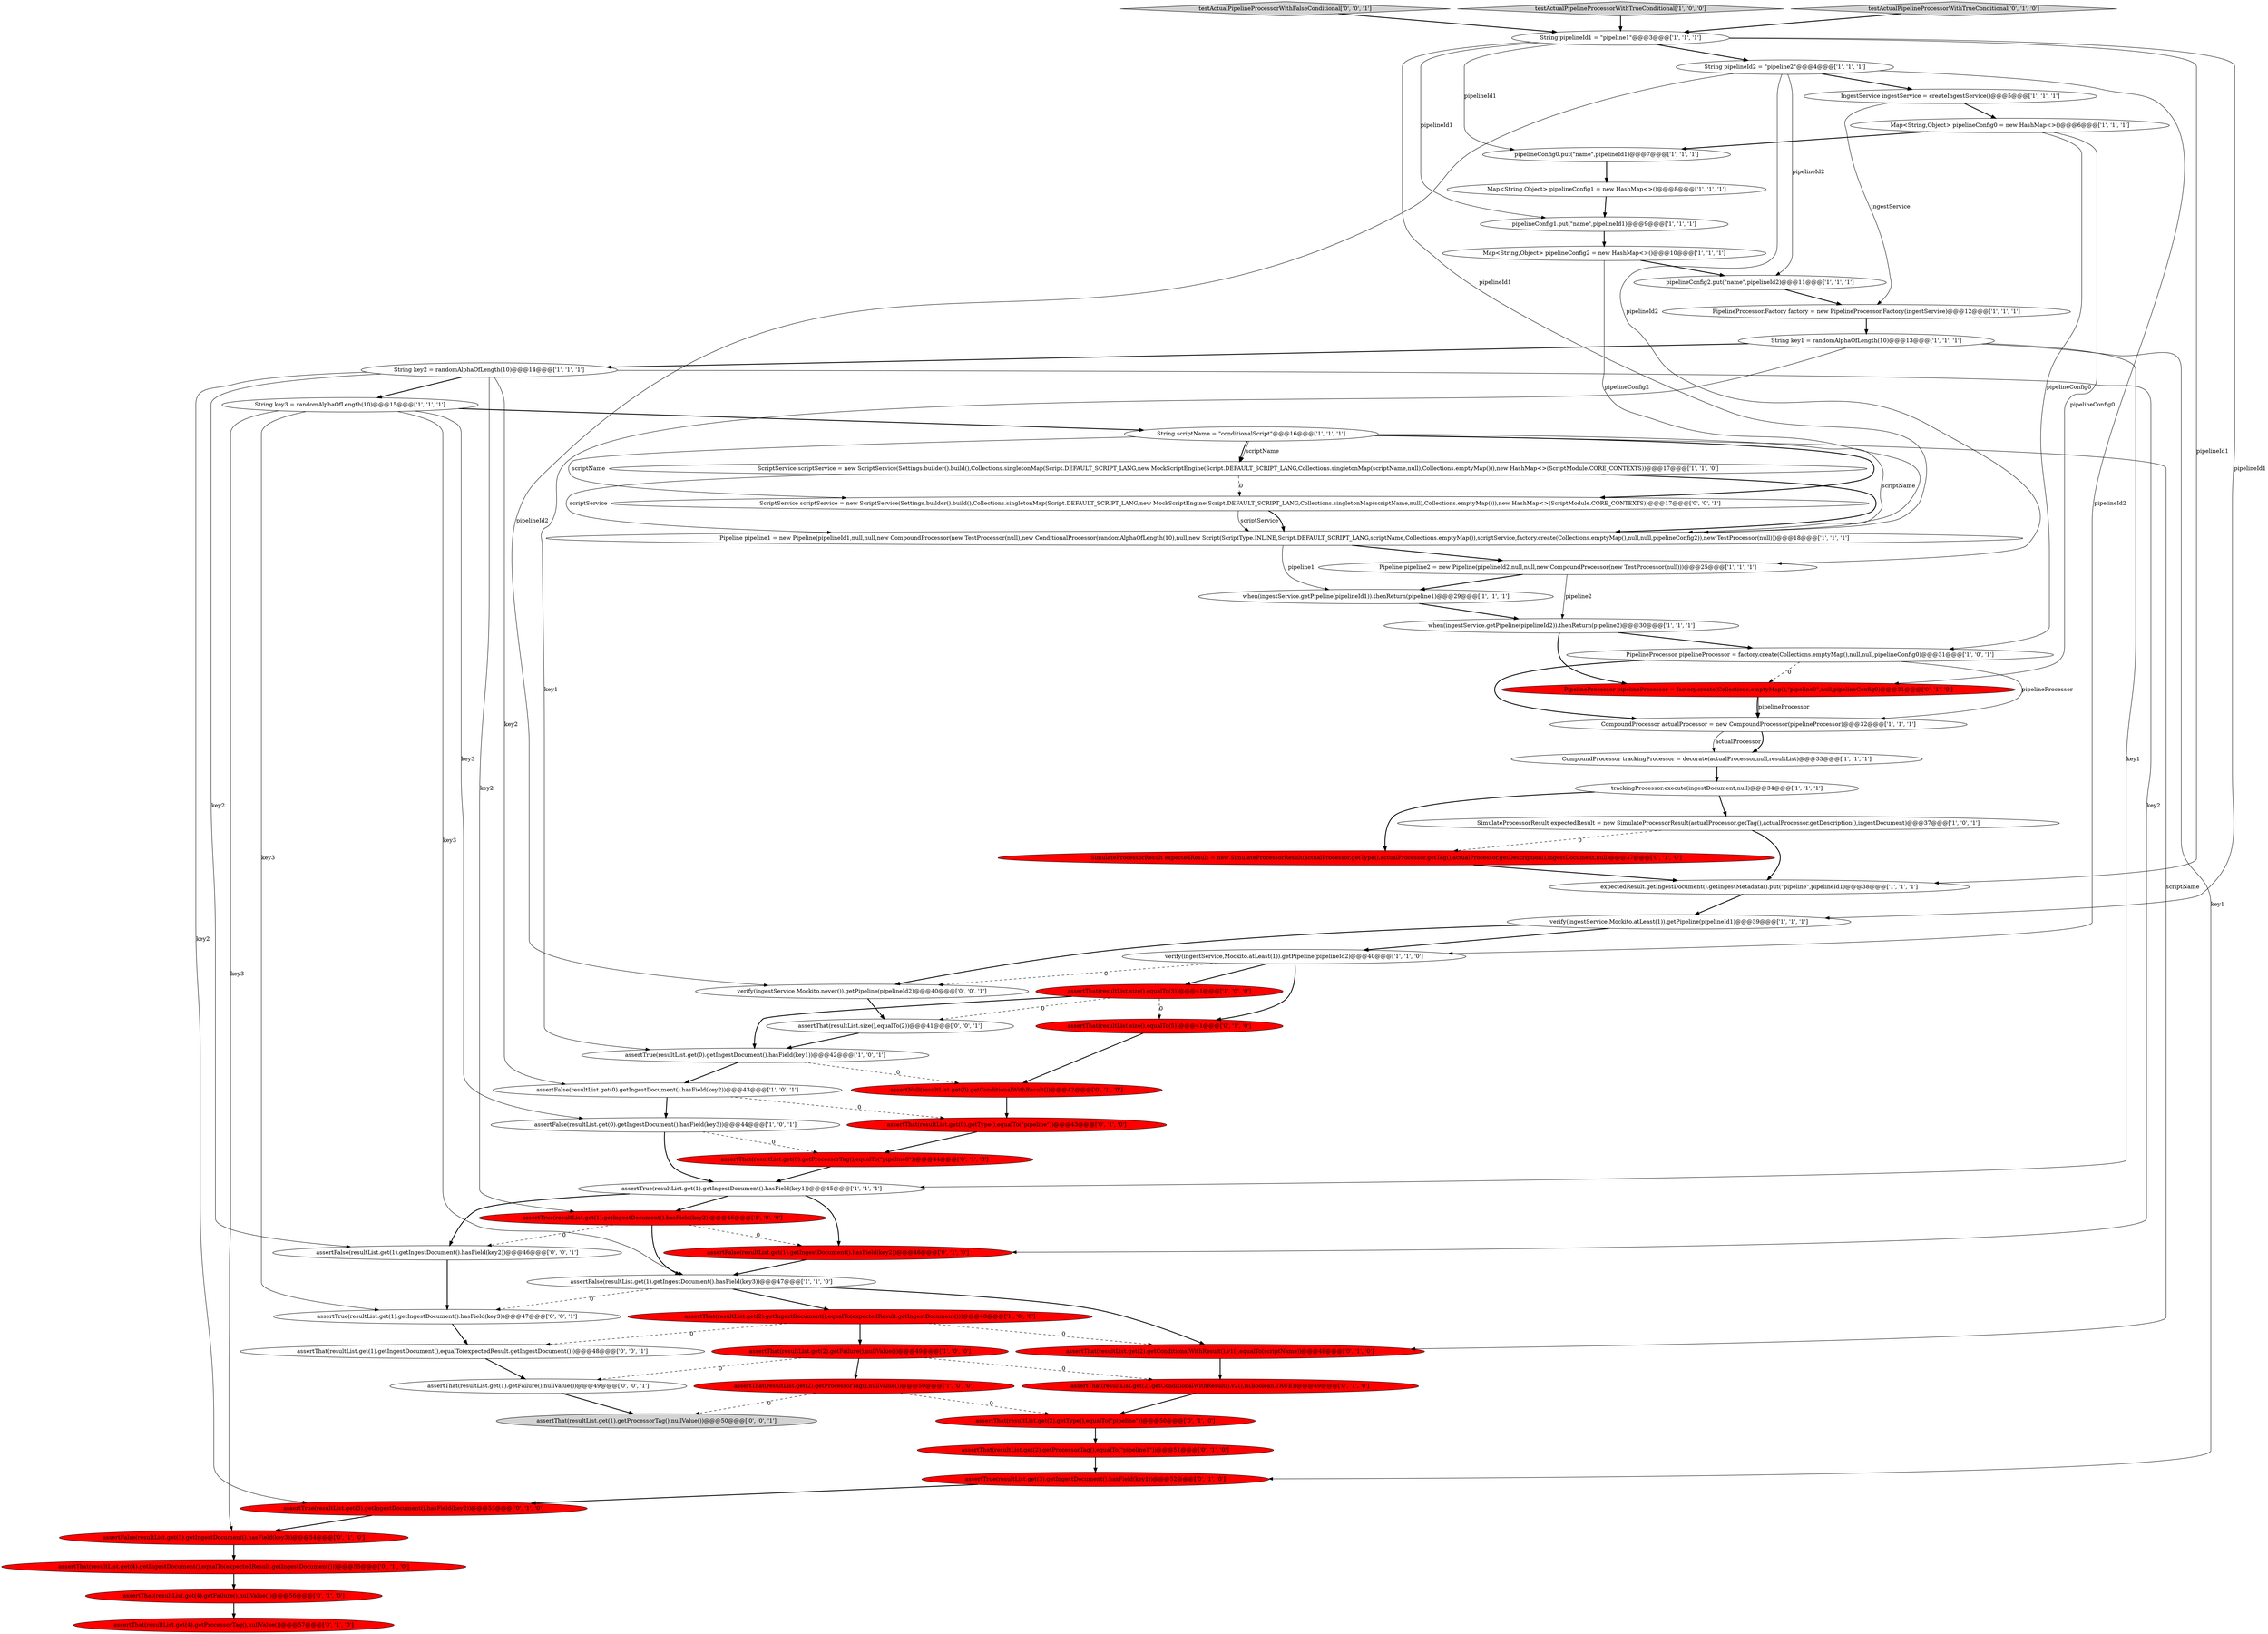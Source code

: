 digraph {
61 [style = filled, label = "testActualPipelineProcessorWithFalseConditional['0', '0', '1']", fillcolor = lightgray, shape = diamond image = "AAA0AAABBB3BBB"];
32 [style = filled, label = "IngestService ingestService = createIngestService()@@@5@@@['1', '1', '1']", fillcolor = white, shape = ellipse image = "AAA0AAABBB1BBB"];
34 [style = filled, label = "testActualPipelineProcessorWithTrueConditional['1', '0', '0']", fillcolor = lightgray, shape = diamond image = "AAA0AAABBB1BBB"];
0 [style = filled, label = "CompoundProcessor trackingProcessor = decorate(actualProcessor,null,resultList)@@@33@@@['1', '1', '1']", fillcolor = white, shape = ellipse image = "AAA0AAABBB1BBB"];
7 [style = filled, label = "assertFalse(resultList.get(1).getIngestDocument().hasField(key3))@@@47@@@['1', '1', '0']", fillcolor = white, shape = ellipse image = "AAA0AAABBB1BBB"];
53 [style = filled, label = "assertThat(resultList.get(0).getProcessorTag(),equalTo(\"pipeline0\"))@@@44@@@['0', '1', '0']", fillcolor = red, shape = ellipse image = "AAA1AAABBB2BBB"];
35 [style = filled, label = "assertTrue(resultList.get(1).getIngestDocument().hasField(key2))@@@46@@@['1', '0', '0']", fillcolor = red, shape = ellipse image = "AAA1AAABBB1BBB"];
45 [style = filled, label = "assertThat(resultList.get(4).getIngestDocument(),equalTo(expectedResult.getIngestDocument()))@@@55@@@['0', '1', '0']", fillcolor = red, shape = ellipse image = "AAA1AAABBB2BBB"];
50 [style = filled, label = "assertTrue(resultList.get(3).getIngestDocument().hasField(key2))@@@53@@@['0', '1', '0']", fillcolor = red, shape = ellipse image = "AAA1AAABBB2BBB"];
51 [style = filled, label = "assertThat(resultList.get(2).getConditionalWithResult().v2(),is(Boolean.TRUE))@@@49@@@['0', '1', '0']", fillcolor = red, shape = ellipse image = "AAA1AAABBB2BBB"];
12 [style = filled, label = "Map<String,Object> pipelineConfig2 = new HashMap<>()@@@10@@@['1', '1', '1']", fillcolor = white, shape = ellipse image = "AAA0AAABBB1BBB"];
31 [style = filled, label = "SimulateProcessorResult expectedResult = new SimulateProcessorResult(actualProcessor.getTag(),actualProcessor.getDescription(),ingestDocument)@@@37@@@['1', '0', '1']", fillcolor = white, shape = ellipse image = "AAA0AAABBB1BBB"];
44 [style = filled, label = "SimulateProcessorResult expectedResult = new SimulateProcessorResult(actualProcessor.getType(),actualProcessor.getTag(),actualProcessor.getDescription(),ingestDocument,null)@@@37@@@['0', '1', '0']", fillcolor = red, shape = ellipse image = "AAA1AAABBB2BBB"];
11 [style = filled, label = "Pipeline pipeline2 = new Pipeline(pipelineId2,null,null,new CompoundProcessor(new TestProcessor(null)))@@@25@@@['1', '1', '1']", fillcolor = white, shape = ellipse image = "AAA0AAABBB1BBB"];
47 [style = filled, label = "testActualPipelineProcessorWithTrueConditional['0', '1', '0']", fillcolor = lightgray, shape = diamond image = "AAA0AAABBB2BBB"];
33 [style = filled, label = "String key3 = randomAlphaOfLength(10)@@@15@@@['1', '1', '1']", fillcolor = white, shape = ellipse image = "AAA0AAABBB1BBB"];
43 [style = filled, label = "assertNull(resultList.get(0).getConditionalWithResult())@@@42@@@['0', '1', '0']", fillcolor = red, shape = ellipse image = "AAA1AAABBB2BBB"];
14 [style = filled, label = "when(ingestService.getPipeline(pipelineId2)).thenReturn(pipeline2)@@@30@@@['1', '1', '1']", fillcolor = white, shape = ellipse image = "AAA0AAABBB1BBB"];
3 [style = filled, label = "CompoundProcessor actualProcessor = new CompoundProcessor(pipelineProcessor)@@@32@@@['1', '1', '1']", fillcolor = white, shape = ellipse image = "AAA0AAABBB1BBB"];
18 [style = filled, label = "pipelineConfig1.put(\"name\",pipelineId1)@@@9@@@['1', '1', '1']", fillcolor = white, shape = ellipse image = "AAA0AAABBB1BBB"];
41 [style = filled, label = "assertThat(resultList.get(2).getType(),equalTo(\"pipeline\"))@@@50@@@['0', '1', '0']", fillcolor = red, shape = ellipse image = "AAA1AAABBB2BBB"];
55 [style = filled, label = "assertThat(resultList.get(0).getType(),equalTo(\"pipeline\"))@@@43@@@['0', '1', '0']", fillcolor = red, shape = ellipse image = "AAA1AAABBB2BBB"];
30 [style = filled, label = "pipelineConfig0.put(\"name\",pipelineId1)@@@7@@@['1', '1', '1']", fillcolor = white, shape = ellipse image = "AAA0AAABBB1BBB"];
57 [style = filled, label = "assertThat(resultList.size(),equalTo(2))@@@41@@@['0', '0', '1']", fillcolor = white, shape = ellipse image = "AAA0AAABBB3BBB"];
22 [style = filled, label = "assertThat(resultList.size(),equalTo(3))@@@41@@@['1', '0', '0']", fillcolor = red, shape = ellipse image = "AAA1AAABBB1BBB"];
21 [style = filled, label = "Map<String,Object> pipelineConfig0 = new HashMap<>()@@@6@@@['1', '1', '1']", fillcolor = white, shape = ellipse image = "AAA0AAABBB1BBB"];
62 [style = filled, label = "assertThat(resultList.get(1).getFailure(),nullValue())@@@49@@@['0', '0', '1']", fillcolor = white, shape = ellipse image = "AAA0AAABBB3BBB"];
28 [style = filled, label = "verify(ingestService,Mockito.atLeast(1)).getPipeline(pipelineId2)@@@40@@@['1', '1', '0']", fillcolor = white, shape = ellipse image = "AAA0AAABBB1BBB"];
26 [style = filled, label = "Pipeline pipeline1 = new Pipeline(pipelineId1,null,null,new CompoundProcessor(new TestProcessor(null),new ConditionalProcessor(randomAlphaOfLength(10),null,new Script(ScriptType.INLINE,Script.DEFAULT_SCRIPT_LANG,scriptName,Collections.emptyMap()),scriptService,factory.create(Collections.emptyMap(),null,null,pipelineConfig2)),new TestProcessor(null)))@@@18@@@['1', '1', '1']", fillcolor = white, shape = ellipse image = "AAA0AAABBB1BBB"];
59 [style = filled, label = "assertThat(resultList.get(1).getIngestDocument(),equalTo(expectedResult.getIngestDocument()))@@@48@@@['0', '0', '1']", fillcolor = white, shape = ellipse image = "AAA0AAABBB3BBB"];
6 [style = filled, label = "assertTrue(resultList.get(0).getIngestDocument().hasField(key1))@@@42@@@['1', '0', '1']", fillcolor = white, shape = ellipse image = "AAA0AAABBB1BBB"];
15 [style = filled, label = "assertThat(resultList.get(2).getIngestDocument(),equalTo(expectedResult.getIngestDocument()))@@@48@@@['1', '0', '0']", fillcolor = red, shape = ellipse image = "AAA1AAABBB1BBB"];
48 [style = filled, label = "PipelineProcessor pipelineProcessor = factory.create(Collections.emptyMap(),\"pipeline0\",null,pipelineConfig0)@@@31@@@['0', '1', '0']", fillcolor = red, shape = ellipse image = "AAA1AAABBB2BBB"];
58 [style = filled, label = "verify(ingestService,Mockito.never()).getPipeline(pipelineId2)@@@40@@@['0', '0', '1']", fillcolor = white, shape = ellipse image = "AAA0AAABBB3BBB"];
37 [style = filled, label = "assertFalse(resultList.get(0).getIngestDocument().hasField(key3))@@@44@@@['1', '0', '1']", fillcolor = white, shape = ellipse image = "AAA0AAABBB1BBB"];
10 [style = filled, label = "String scriptName = \"conditionalScript\"@@@16@@@['1', '1', '1']", fillcolor = white, shape = ellipse image = "AAA0AAABBB1BBB"];
49 [style = filled, label = "assertThat(resultList.size(),equalTo(5))@@@41@@@['0', '1', '0']", fillcolor = red, shape = ellipse image = "AAA1AAABBB2BBB"];
46 [style = filled, label = "assertTrue(resultList.get(3).getIngestDocument().hasField(key1))@@@52@@@['0', '1', '0']", fillcolor = red, shape = ellipse image = "AAA1AAABBB2BBB"];
2 [style = filled, label = "Map<String,Object> pipelineConfig1 = new HashMap<>()@@@8@@@['1', '1', '1']", fillcolor = white, shape = ellipse image = "AAA0AAABBB1BBB"];
39 [style = filled, label = "assertFalse(resultList.get(1).getIngestDocument().hasField(key2))@@@46@@@['0', '1', '0']", fillcolor = red, shape = ellipse image = "AAA1AAABBB2BBB"];
27 [style = filled, label = "assertTrue(resultList.get(1).getIngestDocument().hasField(key1))@@@45@@@['1', '1', '1']", fillcolor = white, shape = ellipse image = "AAA0AAABBB1BBB"];
29 [style = filled, label = "when(ingestService.getPipeline(pipelineId1)).thenReturn(pipeline1)@@@29@@@['1', '1', '1']", fillcolor = white, shape = ellipse image = "AAA0AAABBB1BBB"];
56 [style = filled, label = "assertTrue(resultList.get(1).getIngestDocument().hasField(key3))@@@47@@@['0', '0', '1']", fillcolor = white, shape = ellipse image = "AAA0AAABBB3BBB"];
13 [style = filled, label = "verify(ingestService,Mockito.atLeast(1)).getPipeline(pipelineId1)@@@39@@@['1', '1', '1']", fillcolor = white, shape = ellipse image = "AAA0AAABBB1BBB"];
17 [style = filled, label = "PipelineProcessor.Factory factory = new PipelineProcessor.Factory(ingestService)@@@12@@@['1', '1', '1']", fillcolor = white, shape = ellipse image = "AAA0AAABBB1BBB"];
20 [style = filled, label = "ScriptService scriptService = new ScriptService(Settings.builder().build(),Collections.singletonMap(Script.DEFAULT_SCRIPT_LANG,new MockScriptEngine(Script.DEFAULT_SCRIPT_LANG,Collections.singletonMap(scriptName,null),Collections.emptyMap())),new HashMap<>(ScriptModule.CORE_CONTEXTS))@@@17@@@['1', '1', '0']", fillcolor = white, shape = ellipse image = "AAA0AAABBB1BBB"];
4 [style = filled, label = "assertThat(resultList.get(2).getFailure(),nullValue())@@@49@@@['1', '0', '0']", fillcolor = red, shape = ellipse image = "AAA1AAABBB1BBB"];
23 [style = filled, label = "String key2 = randomAlphaOfLength(10)@@@14@@@['1', '1', '1']", fillcolor = white, shape = ellipse image = "AAA0AAABBB1BBB"];
54 [style = filled, label = "assertFalse(resultList.get(3).getIngestDocument().hasField(key3))@@@54@@@['0', '1', '0']", fillcolor = red, shape = ellipse image = "AAA1AAABBB2BBB"];
64 [style = filled, label = "assertThat(resultList.get(1).getProcessorTag(),nullValue())@@@50@@@['0', '0', '1']", fillcolor = lightgray, shape = ellipse image = "AAA0AAABBB3BBB"];
8 [style = filled, label = "String pipelineId2 = \"pipeline2\"@@@4@@@['1', '1', '1']", fillcolor = white, shape = ellipse image = "AAA0AAABBB1BBB"];
36 [style = filled, label = "pipelineConfig2.put(\"name\",pipelineId2)@@@11@@@['1', '1', '1']", fillcolor = white, shape = ellipse image = "AAA0AAABBB1BBB"];
9 [style = filled, label = "PipelineProcessor pipelineProcessor = factory.create(Collections.emptyMap(),null,null,pipelineConfig0)@@@31@@@['1', '0', '1']", fillcolor = white, shape = ellipse image = "AAA0AAABBB1BBB"];
24 [style = filled, label = "String pipelineId1 = \"pipeline1\"@@@3@@@['1', '1', '1']", fillcolor = white, shape = ellipse image = "AAA0AAABBB1BBB"];
38 [style = filled, label = "assertThat(resultList.get(2).getConditionalWithResult().v1(),equalTo(scriptName))@@@48@@@['0', '1', '0']", fillcolor = red, shape = ellipse image = "AAA1AAABBB2BBB"];
1 [style = filled, label = "expectedResult.getIngestDocument().getIngestMetadata().put(\"pipeline\",pipelineId1)@@@38@@@['1', '1', '1']", fillcolor = white, shape = ellipse image = "AAA0AAABBB1BBB"];
19 [style = filled, label = "assertFalse(resultList.get(0).getIngestDocument().hasField(key2))@@@43@@@['1', '0', '1']", fillcolor = white, shape = ellipse image = "AAA0AAABBB1BBB"];
60 [style = filled, label = "ScriptService scriptService = new ScriptService(Settings.builder().build(),Collections.singletonMap(Script.DEFAULT_SCRIPT_LANG,new MockScriptEngine(Script.DEFAULT_SCRIPT_LANG,Collections.singletonMap(scriptName,null),Collections.emptyMap())),new HashMap<>(ScriptModule.CORE_CONTEXTS))@@@17@@@['0', '0', '1']", fillcolor = white, shape = ellipse image = "AAA0AAABBB3BBB"];
16 [style = filled, label = "String key1 = randomAlphaOfLength(10)@@@13@@@['1', '1', '1']", fillcolor = white, shape = ellipse image = "AAA0AAABBB1BBB"];
5 [style = filled, label = "assertThat(resultList.get(2).getProcessorTag(),nullValue())@@@50@@@['1', '0', '0']", fillcolor = red, shape = ellipse image = "AAA1AAABBB1BBB"];
52 [style = filled, label = "assertThat(resultList.get(4).getFailure(),nullValue())@@@56@@@['0', '1', '0']", fillcolor = red, shape = ellipse image = "AAA1AAABBB2BBB"];
25 [style = filled, label = "trackingProcessor.execute(ingestDocument,null)@@@34@@@['1', '1', '1']", fillcolor = white, shape = ellipse image = "AAA0AAABBB1BBB"];
63 [style = filled, label = "assertFalse(resultList.get(1).getIngestDocument().hasField(key2))@@@46@@@['0', '0', '1']", fillcolor = white, shape = ellipse image = "AAA0AAABBB3BBB"];
42 [style = filled, label = "assertThat(resultList.get(4).getProcessorTag(),nullValue())@@@57@@@['0', '1', '0']", fillcolor = red, shape = ellipse image = "AAA1AAABBB2BBB"];
40 [style = filled, label = "assertThat(resultList.get(2).getProcessorTag(),equalTo(\"pipeline1\"))@@@51@@@['0', '1', '0']", fillcolor = red, shape = ellipse image = "AAA1AAABBB2BBB"];
4->51 [style = dashed, label="0"];
21->48 [style = solid, label="pipelineConfig0"];
48->3 [style = bold, label=""];
24->30 [style = solid, label="pipelineId1"];
43->55 [style = bold, label=""];
37->27 [style = bold, label=""];
20->26 [style = bold, label=""];
38->51 [style = bold, label=""];
11->29 [style = bold, label=""];
10->26 [style = solid, label="scriptName"];
63->56 [style = bold, label=""];
59->62 [style = bold, label=""];
31->1 [style = bold, label=""];
48->3 [style = solid, label="pipelineProcessor"];
21->30 [style = bold, label=""];
12->26 [style = solid, label="pipelineConfig2"];
1->13 [style = bold, label=""];
7->56 [style = dashed, label="0"];
26->11 [style = bold, label=""];
25->44 [style = bold, label=""];
25->31 [style = bold, label=""];
53->27 [style = bold, label=""];
15->38 [style = dashed, label="0"];
23->33 [style = bold, label=""];
34->24 [style = bold, label=""];
15->59 [style = dashed, label="0"];
0->25 [style = bold, label=""];
29->14 [style = bold, label=""];
23->35 [style = solid, label="key2"];
23->50 [style = solid, label="key2"];
61->24 [style = bold, label=""];
14->9 [style = bold, label=""];
44->1 [style = bold, label=""];
36->17 [style = bold, label=""];
46->50 [style = bold, label=""];
50->54 [style = bold, label=""];
35->7 [style = bold, label=""];
5->41 [style = dashed, label="0"];
14->48 [style = bold, label=""];
33->56 [style = solid, label="key3"];
17->16 [style = bold, label=""];
35->63 [style = dashed, label="0"];
31->44 [style = dashed, label="0"];
23->63 [style = solid, label="key2"];
3->0 [style = solid, label="actualProcessor"];
24->26 [style = solid, label="pipelineId1"];
23->19 [style = solid, label="key2"];
22->49 [style = dashed, label="0"];
8->28 [style = solid, label="pipelineId2"];
28->58 [style = dashed, label="0"];
18->12 [style = bold, label=""];
16->46 [style = solid, label="key1"];
2->18 [style = bold, label=""];
3->0 [style = bold, label=""];
19->37 [style = bold, label=""];
52->42 [style = bold, label=""];
9->48 [style = dashed, label="0"];
39->7 [style = bold, label=""];
9->3 [style = solid, label="pipelineProcessor"];
60->26 [style = solid, label="scriptService"];
57->6 [style = bold, label=""];
19->55 [style = dashed, label="0"];
8->58 [style = solid, label="pipelineId2"];
24->8 [style = bold, label=""];
45->52 [style = bold, label=""];
22->6 [style = bold, label=""];
32->17 [style = solid, label="ingestService"];
10->60 [style = bold, label=""];
22->57 [style = dashed, label="0"];
8->36 [style = solid, label="pipelineId2"];
28->49 [style = bold, label=""];
10->38 [style = solid, label="scriptName"];
12->36 [style = bold, label=""];
58->57 [style = bold, label=""];
33->7 [style = solid, label="key3"];
37->53 [style = dashed, label="0"];
16->23 [style = bold, label=""];
16->27 [style = solid, label="key1"];
8->11 [style = solid, label="pipelineId2"];
27->35 [style = bold, label=""];
20->26 [style = solid, label="scriptService"];
24->18 [style = solid, label="pipelineId1"];
5->64 [style = dashed, label="0"];
26->29 [style = solid, label="pipeline1"];
35->39 [style = dashed, label="0"];
27->39 [style = bold, label=""];
41->40 [style = bold, label=""];
47->24 [style = bold, label=""];
20->60 [style = dashed, label="0"];
9->3 [style = bold, label=""];
7->15 [style = bold, label=""];
56->59 [style = bold, label=""];
4->5 [style = bold, label=""];
33->37 [style = solid, label="key3"];
4->62 [style = dashed, label="0"];
28->22 [style = bold, label=""];
10->20 [style = solid, label="scriptName"];
33->54 [style = solid, label="key3"];
54->45 [style = bold, label=""];
10->20 [style = bold, label=""];
32->21 [style = bold, label=""];
23->39 [style = solid, label="key2"];
8->32 [style = bold, label=""];
16->6 [style = solid, label="key1"];
60->26 [style = bold, label=""];
6->43 [style = dashed, label="0"];
24->13 [style = solid, label="pipelineId1"];
33->10 [style = bold, label=""];
27->63 [style = bold, label=""];
6->19 [style = bold, label=""];
62->64 [style = bold, label=""];
13->58 [style = bold, label=""];
11->14 [style = solid, label="pipeline2"];
49->43 [style = bold, label=""];
40->46 [style = bold, label=""];
7->38 [style = bold, label=""];
10->60 [style = solid, label="scriptName"];
24->1 [style = solid, label="pipelineId1"];
55->53 [style = bold, label=""];
15->4 [style = bold, label=""];
30->2 [style = bold, label=""];
21->9 [style = solid, label="pipelineConfig0"];
51->41 [style = bold, label=""];
13->28 [style = bold, label=""];
}
